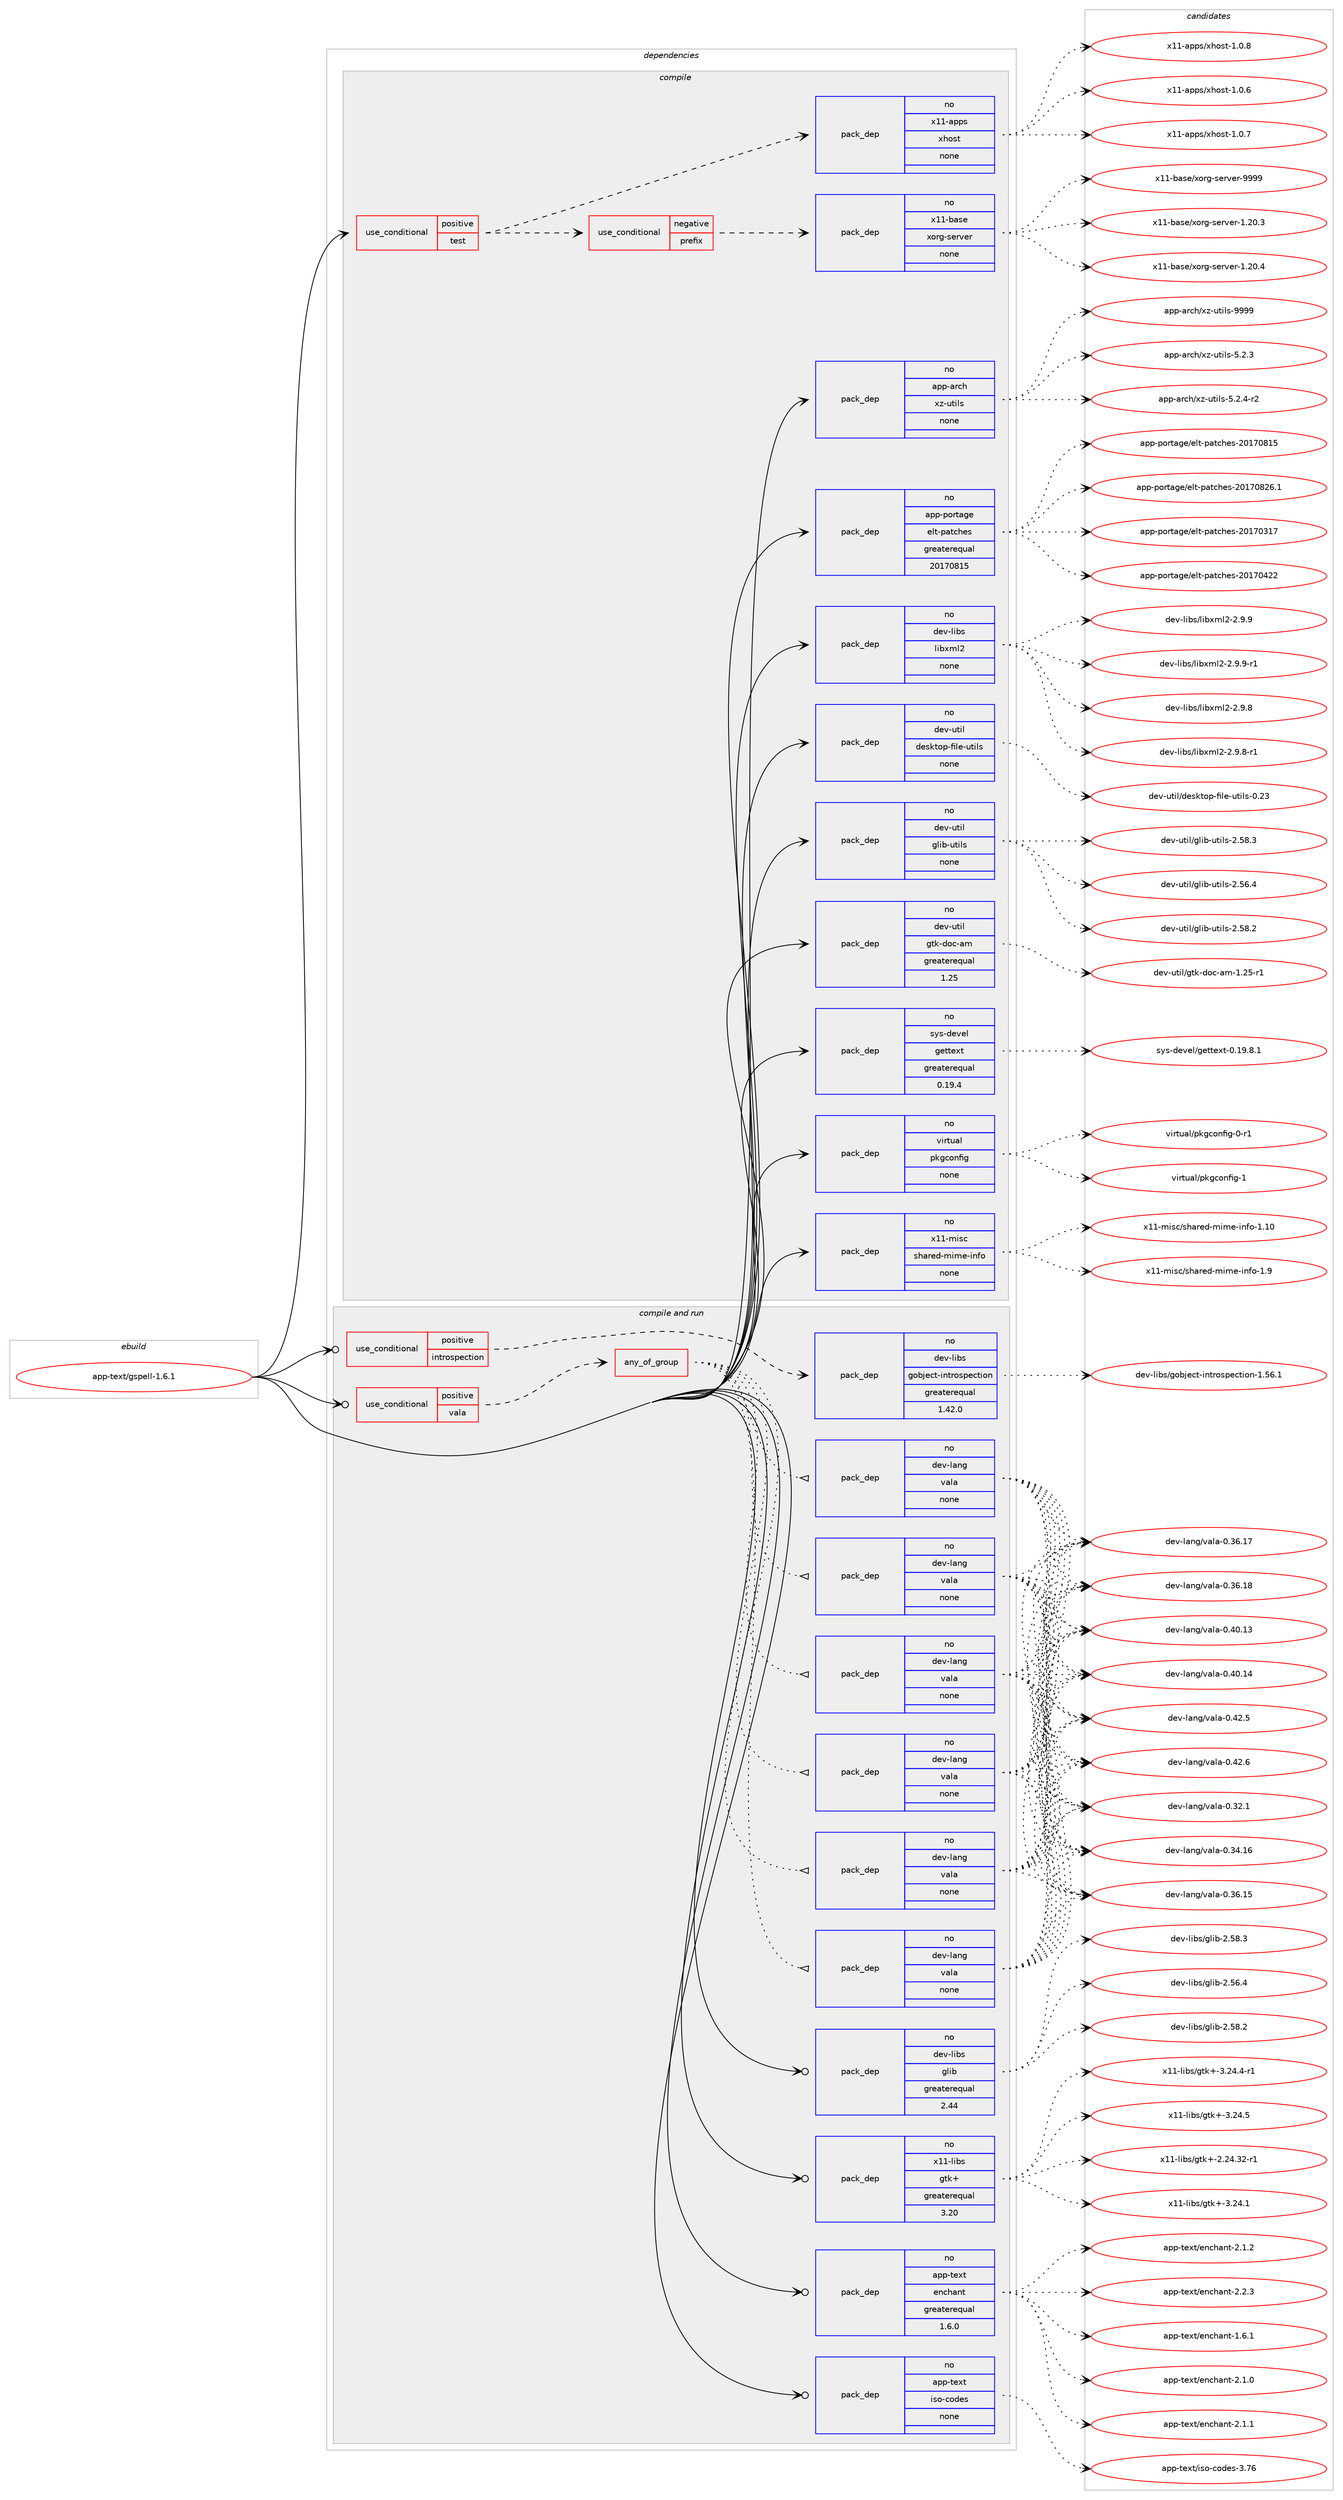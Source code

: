 digraph prolog {

# *************
# Graph options
# *************

newrank=true;
concentrate=true;
compound=true;
graph [rankdir=LR,fontname=Helvetica,fontsize=10,ranksep=1.5];#, ranksep=2.5, nodesep=0.2];
edge  [arrowhead=vee];
node  [fontname=Helvetica,fontsize=10];

# **********
# The ebuild
# **********

subgraph cluster_leftcol {
color=gray;
rank=same;
label=<<i>ebuild</i>>;
id [label="app-text/gspell-1.6.1", color=red, width=4, href="../app-text/gspell-1.6.1.svg"];
}

# ****************
# The dependencies
# ****************

subgraph cluster_midcol {
color=gray;
label=<<i>dependencies</i>>;
subgraph cluster_compile {
fillcolor="#eeeeee";
style=filled;
label=<<i>compile</i>>;
subgraph cond355602 {
dependency1309412 [label=<<TABLE BORDER="0" CELLBORDER="1" CELLSPACING="0" CELLPADDING="4"><TR><TD ROWSPAN="3" CELLPADDING="10">use_conditional</TD></TR><TR><TD>positive</TD></TR><TR><TD>test</TD></TR></TABLE>>, shape=none, color=red];
subgraph cond355603 {
dependency1309413 [label=<<TABLE BORDER="0" CELLBORDER="1" CELLSPACING="0" CELLPADDING="4"><TR><TD ROWSPAN="3" CELLPADDING="10">use_conditional</TD></TR><TR><TD>negative</TD></TR><TR><TD>prefix</TD></TR></TABLE>>, shape=none, color=red];
subgraph pack933328 {
dependency1309414 [label=<<TABLE BORDER="0" CELLBORDER="1" CELLSPACING="0" CELLPADDING="4" WIDTH="220"><TR><TD ROWSPAN="6" CELLPADDING="30">pack_dep</TD></TR><TR><TD WIDTH="110">no</TD></TR><TR><TD>x11-base</TD></TR><TR><TD>xorg-server</TD></TR><TR><TD>none</TD></TR><TR><TD></TD></TR></TABLE>>, shape=none, color=blue];
}
dependency1309413:e -> dependency1309414:w [weight=20,style="dashed",arrowhead="vee"];
}
dependency1309412:e -> dependency1309413:w [weight=20,style="dashed",arrowhead="vee"];
subgraph pack933329 {
dependency1309415 [label=<<TABLE BORDER="0" CELLBORDER="1" CELLSPACING="0" CELLPADDING="4" WIDTH="220"><TR><TD ROWSPAN="6" CELLPADDING="30">pack_dep</TD></TR><TR><TD WIDTH="110">no</TD></TR><TR><TD>x11-apps</TD></TR><TR><TD>xhost</TD></TR><TR><TD>none</TD></TR><TR><TD></TD></TR></TABLE>>, shape=none, color=blue];
}
dependency1309412:e -> dependency1309415:w [weight=20,style="dashed",arrowhead="vee"];
}
id:e -> dependency1309412:w [weight=20,style="solid",arrowhead="vee"];
subgraph pack933330 {
dependency1309416 [label=<<TABLE BORDER="0" CELLBORDER="1" CELLSPACING="0" CELLPADDING="4" WIDTH="220"><TR><TD ROWSPAN="6" CELLPADDING="30">pack_dep</TD></TR><TR><TD WIDTH="110">no</TD></TR><TR><TD>app-arch</TD></TR><TR><TD>xz-utils</TD></TR><TR><TD>none</TD></TR><TR><TD></TD></TR></TABLE>>, shape=none, color=blue];
}
id:e -> dependency1309416:w [weight=20,style="solid",arrowhead="vee"];
subgraph pack933331 {
dependency1309417 [label=<<TABLE BORDER="0" CELLBORDER="1" CELLSPACING="0" CELLPADDING="4" WIDTH="220"><TR><TD ROWSPAN="6" CELLPADDING="30">pack_dep</TD></TR><TR><TD WIDTH="110">no</TD></TR><TR><TD>app-portage</TD></TR><TR><TD>elt-patches</TD></TR><TR><TD>greaterequal</TD></TR><TR><TD>20170815</TD></TR></TABLE>>, shape=none, color=blue];
}
id:e -> dependency1309417:w [weight=20,style="solid",arrowhead="vee"];
subgraph pack933332 {
dependency1309418 [label=<<TABLE BORDER="0" CELLBORDER="1" CELLSPACING="0" CELLPADDING="4" WIDTH="220"><TR><TD ROWSPAN="6" CELLPADDING="30">pack_dep</TD></TR><TR><TD WIDTH="110">no</TD></TR><TR><TD>dev-libs</TD></TR><TR><TD>libxml2</TD></TR><TR><TD>none</TD></TR><TR><TD></TD></TR></TABLE>>, shape=none, color=blue];
}
id:e -> dependency1309418:w [weight=20,style="solid",arrowhead="vee"];
subgraph pack933333 {
dependency1309419 [label=<<TABLE BORDER="0" CELLBORDER="1" CELLSPACING="0" CELLPADDING="4" WIDTH="220"><TR><TD ROWSPAN="6" CELLPADDING="30">pack_dep</TD></TR><TR><TD WIDTH="110">no</TD></TR><TR><TD>dev-util</TD></TR><TR><TD>desktop-file-utils</TD></TR><TR><TD>none</TD></TR><TR><TD></TD></TR></TABLE>>, shape=none, color=blue];
}
id:e -> dependency1309419:w [weight=20,style="solid",arrowhead="vee"];
subgraph pack933334 {
dependency1309420 [label=<<TABLE BORDER="0" CELLBORDER="1" CELLSPACING="0" CELLPADDING="4" WIDTH="220"><TR><TD ROWSPAN="6" CELLPADDING="30">pack_dep</TD></TR><TR><TD WIDTH="110">no</TD></TR><TR><TD>dev-util</TD></TR><TR><TD>glib-utils</TD></TR><TR><TD>none</TD></TR><TR><TD></TD></TR></TABLE>>, shape=none, color=blue];
}
id:e -> dependency1309420:w [weight=20,style="solid",arrowhead="vee"];
subgraph pack933335 {
dependency1309421 [label=<<TABLE BORDER="0" CELLBORDER="1" CELLSPACING="0" CELLPADDING="4" WIDTH="220"><TR><TD ROWSPAN="6" CELLPADDING="30">pack_dep</TD></TR><TR><TD WIDTH="110">no</TD></TR><TR><TD>dev-util</TD></TR><TR><TD>gtk-doc-am</TD></TR><TR><TD>greaterequal</TD></TR><TR><TD>1.25</TD></TR></TABLE>>, shape=none, color=blue];
}
id:e -> dependency1309421:w [weight=20,style="solid",arrowhead="vee"];
subgraph pack933336 {
dependency1309422 [label=<<TABLE BORDER="0" CELLBORDER="1" CELLSPACING="0" CELLPADDING="4" WIDTH="220"><TR><TD ROWSPAN="6" CELLPADDING="30">pack_dep</TD></TR><TR><TD WIDTH="110">no</TD></TR><TR><TD>sys-devel</TD></TR><TR><TD>gettext</TD></TR><TR><TD>greaterequal</TD></TR><TR><TD>0.19.4</TD></TR></TABLE>>, shape=none, color=blue];
}
id:e -> dependency1309422:w [weight=20,style="solid",arrowhead="vee"];
subgraph pack933337 {
dependency1309423 [label=<<TABLE BORDER="0" CELLBORDER="1" CELLSPACING="0" CELLPADDING="4" WIDTH="220"><TR><TD ROWSPAN="6" CELLPADDING="30">pack_dep</TD></TR><TR><TD WIDTH="110">no</TD></TR><TR><TD>virtual</TD></TR><TR><TD>pkgconfig</TD></TR><TR><TD>none</TD></TR><TR><TD></TD></TR></TABLE>>, shape=none, color=blue];
}
id:e -> dependency1309423:w [weight=20,style="solid",arrowhead="vee"];
subgraph pack933338 {
dependency1309424 [label=<<TABLE BORDER="0" CELLBORDER="1" CELLSPACING="0" CELLPADDING="4" WIDTH="220"><TR><TD ROWSPAN="6" CELLPADDING="30">pack_dep</TD></TR><TR><TD WIDTH="110">no</TD></TR><TR><TD>x11-misc</TD></TR><TR><TD>shared-mime-info</TD></TR><TR><TD>none</TD></TR><TR><TD></TD></TR></TABLE>>, shape=none, color=blue];
}
id:e -> dependency1309424:w [weight=20,style="solid",arrowhead="vee"];
}
subgraph cluster_compileandrun {
fillcolor="#eeeeee";
style=filled;
label=<<i>compile and run</i>>;
subgraph cond355604 {
dependency1309425 [label=<<TABLE BORDER="0" CELLBORDER="1" CELLSPACING="0" CELLPADDING="4"><TR><TD ROWSPAN="3" CELLPADDING="10">use_conditional</TD></TR><TR><TD>positive</TD></TR><TR><TD>introspection</TD></TR></TABLE>>, shape=none, color=red];
subgraph pack933339 {
dependency1309426 [label=<<TABLE BORDER="0" CELLBORDER="1" CELLSPACING="0" CELLPADDING="4" WIDTH="220"><TR><TD ROWSPAN="6" CELLPADDING="30">pack_dep</TD></TR><TR><TD WIDTH="110">no</TD></TR><TR><TD>dev-libs</TD></TR><TR><TD>gobject-introspection</TD></TR><TR><TD>greaterequal</TD></TR><TR><TD>1.42.0</TD></TR></TABLE>>, shape=none, color=blue];
}
dependency1309425:e -> dependency1309426:w [weight=20,style="dashed",arrowhead="vee"];
}
id:e -> dependency1309425:w [weight=20,style="solid",arrowhead="odotvee"];
subgraph cond355605 {
dependency1309427 [label=<<TABLE BORDER="0" CELLBORDER="1" CELLSPACING="0" CELLPADDING="4"><TR><TD ROWSPAN="3" CELLPADDING="10">use_conditional</TD></TR><TR><TD>positive</TD></TR><TR><TD>vala</TD></TR></TABLE>>, shape=none, color=red];
subgraph any19936 {
dependency1309428 [label=<<TABLE BORDER="0" CELLBORDER="1" CELLSPACING="0" CELLPADDING="4"><TR><TD CELLPADDING="10">any_of_group</TD></TR></TABLE>>, shape=none, color=red];subgraph pack933340 {
dependency1309429 [label=<<TABLE BORDER="0" CELLBORDER="1" CELLSPACING="0" CELLPADDING="4" WIDTH="220"><TR><TD ROWSPAN="6" CELLPADDING="30">pack_dep</TD></TR><TR><TD WIDTH="110">no</TD></TR><TR><TD>dev-lang</TD></TR><TR><TD>vala</TD></TR><TR><TD>none</TD></TR><TR><TD></TD></TR></TABLE>>, shape=none, color=blue];
}
dependency1309428:e -> dependency1309429:w [weight=20,style="dotted",arrowhead="oinv"];
subgraph pack933341 {
dependency1309430 [label=<<TABLE BORDER="0" CELLBORDER="1" CELLSPACING="0" CELLPADDING="4" WIDTH="220"><TR><TD ROWSPAN="6" CELLPADDING="30">pack_dep</TD></TR><TR><TD WIDTH="110">no</TD></TR><TR><TD>dev-lang</TD></TR><TR><TD>vala</TD></TR><TR><TD>none</TD></TR><TR><TD></TD></TR></TABLE>>, shape=none, color=blue];
}
dependency1309428:e -> dependency1309430:w [weight=20,style="dotted",arrowhead="oinv"];
subgraph pack933342 {
dependency1309431 [label=<<TABLE BORDER="0" CELLBORDER="1" CELLSPACING="0" CELLPADDING="4" WIDTH="220"><TR><TD ROWSPAN="6" CELLPADDING="30">pack_dep</TD></TR><TR><TD WIDTH="110">no</TD></TR><TR><TD>dev-lang</TD></TR><TR><TD>vala</TD></TR><TR><TD>none</TD></TR><TR><TD></TD></TR></TABLE>>, shape=none, color=blue];
}
dependency1309428:e -> dependency1309431:w [weight=20,style="dotted",arrowhead="oinv"];
subgraph pack933343 {
dependency1309432 [label=<<TABLE BORDER="0" CELLBORDER="1" CELLSPACING="0" CELLPADDING="4" WIDTH="220"><TR><TD ROWSPAN="6" CELLPADDING="30">pack_dep</TD></TR><TR><TD WIDTH="110">no</TD></TR><TR><TD>dev-lang</TD></TR><TR><TD>vala</TD></TR><TR><TD>none</TD></TR><TR><TD></TD></TR></TABLE>>, shape=none, color=blue];
}
dependency1309428:e -> dependency1309432:w [weight=20,style="dotted",arrowhead="oinv"];
subgraph pack933344 {
dependency1309433 [label=<<TABLE BORDER="0" CELLBORDER="1" CELLSPACING="0" CELLPADDING="4" WIDTH="220"><TR><TD ROWSPAN="6" CELLPADDING="30">pack_dep</TD></TR><TR><TD WIDTH="110">no</TD></TR><TR><TD>dev-lang</TD></TR><TR><TD>vala</TD></TR><TR><TD>none</TD></TR><TR><TD></TD></TR></TABLE>>, shape=none, color=blue];
}
dependency1309428:e -> dependency1309433:w [weight=20,style="dotted",arrowhead="oinv"];
subgraph pack933345 {
dependency1309434 [label=<<TABLE BORDER="0" CELLBORDER="1" CELLSPACING="0" CELLPADDING="4" WIDTH="220"><TR><TD ROWSPAN="6" CELLPADDING="30">pack_dep</TD></TR><TR><TD WIDTH="110">no</TD></TR><TR><TD>dev-lang</TD></TR><TR><TD>vala</TD></TR><TR><TD>none</TD></TR><TR><TD></TD></TR></TABLE>>, shape=none, color=blue];
}
dependency1309428:e -> dependency1309434:w [weight=20,style="dotted",arrowhead="oinv"];
}
dependency1309427:e -> dependency1309428:w [weight=20,style="dashed",arrowhead="vee"];
}
id:e -> dependency1309427:w [weight=20,style="solid",arrowhead="odotvee"];
subgraph pack933346 {
dependency1309435 [label=<<TABLE BORDER="0" CELLBORDER="1" CELLSPACING="0" CELLPADDING="4" WIDTH="220"><TR><TD ROWSPAN="6" CELLPADDING="30">pack_dep</TD></TR><TR><TD WIDTH="110">no</TD></TR><TR><TD>app-text</TD></TR><TR><TD>enchant</TD></TR><TR><TD>greaterequal</TD></TR><TR><TD>1.6.0</TD></TR></TABLE>>, shape=none, color=blue];
}
id:e -> dependency1309435:w [weight=20,style="solid",arrowhead="odotvee"];
subgraph pack933347 {
dependency1309436 [label=<<TABLE BORDER="0" CELLBORDER="1" CELLSPACING="0" CELLPADDING="4" WIDTH="220"><TR><TD ROWSPAN="6" CELLPADDING="30">pack_dep</TD></TR><TR><TD WIDTH="110">no</TD></TR><TR><TD>app-text</TD></TR><TR><TD>iso-codes</TD></TR><TR><TD>none</TD></TR><TR><TD></TD></TR></TABLE>>, shape=none, color=blue];
}
id:e -> dependency1309436:w [weight=20,style="solid",arrowhead="odotvee"];
subgraph pack933348 {
dependency1309437 [label=<<TABLE BORDER="0" CELLBORDER="1" CELLSPACING="0" CELLPADDING="4" WIDTH="220"><TR><TD ROWSPAN="6" CELLPADDING="30">pack_dep</TD></TR><TR><TD WIDTH="110">no</TD></TR><TR><TD>dev-libs</TD></TR><TR><TD>glib</TD></TR><TR><TD>greaterequal</TD></TR><TR><TD>2.44</TD></TR></TABLE>>, shape=none, color=blue];
}
id:e -> dependency1309437:w [weight=20,style="solid",arrowhead="odotvee"];
subgraph pack933349 {
dependency1309438 [label=<<TABLE BORDER="0" CELLBORDER="1" CELLSPACING="0" CELLPADDING="4" WIDTH="220"><TR><TD ROWSPAN="6" CELLPADDING="30">pack_dep</TD></TR><TR><TD WIDTH="110">no</TD></TR><TR><TD>x11-libs</TD></TR><TR><TD>gtk+</TD></TR><TR><TD>greaterequal</TD></TR><TR><TD>3.20</TD></TR></TABLE>>, shape=none, color=blue];
}
id:e -> dependency1309438:w [weight=20,style="solid",arrowhead="odotvee"];
}
subgraph cluster_run {
fillcolor="#eeeeee";
style=filled;
label=<<i>run</i>>;
}
}

# **************
# The candidates
# **************

subgraph cluster_choices {
rank=same;
color=gray;
label=<<i>candidates</i>>;

subgraph choice933328 {
color=black;
nodesep=1;
choice1204949459897115101471201111141034511510111411810111445494650484651 [label="x11-base/xorg-server-1.20.3", color=red, width=4,href="../x11-base/xorg-server-1.20.3.svg"];
choice1204949459897115101471201111141034511510111411810111445494650484652 [label="x11-base/xorg-server-1.20.4", color=red, width=4,href="../x11-base/xorg-server-1.20.4.svg"];
choice120494945989711510147120111114103451151011141181011144557575757 [label="x11-base/xorg-server-9999", color=red, width=4,href="../x11-base/xorg-server-9999.svg"];
dependency1309414:e -> choice1204949459897115101471201111141034511510111411810111445494650484651:w [style=dotted,weight="100"];
dependency1309414:e -> choice1204949459897115101471201111141034511510111411810111445494650484652:w [style=dotted,weight="100"];
dependency1309414:e -> choice120494945989711510147120111114103451151011141181011144557575757:w [style=dotted,weight="100"];
}
subgraph choice933329 {
color=black;
nodesep=1;
choice1204949459711211211547120104111115116454946484654 [label="x11-apps/xhost-1.0.6", color=red, width=4,href="../x11-apps/xhost-1.0.6.svg"];
choice1204949459711211211547120104111115116454946484655 [label="x11-apps/xhost-1.0.7", color=red, width=4,href="../x11-apps/xhost-1.0.7.svg"];
choice1204949459711211211547120104111115116454946484656 [label="x11-apps/xhost-1.0.8", color=red, width=4,href="../x11-apps/xhost-1.0.8.svg"];
dependency1309415:e -> choice1204949459711211211547120104111115116454946484654:w [style=dotted,weight="100"];
dependency1309415:e -> choice1204949459711211211547120104111115116454946484655:w [style=dotted,weight="100"];
dependency1309415:e -> choice1204949459711211211547120104111115116454946484656:w [style=dotted,weight="100"];
}
subgraph choice933330 {
color=black;
nodesep=1;
choice971121124597114991044712012245117116105108115455346504651 [label="app-arch/xz-utils-5.2.3", color=red, width=4,href="../app-arch/xz-utils-5.2.3.svg"];
choice9711211245971149910447120122451171161051081154553465046524511450 [label="app-arch/xz-utils-5.2.4-r2", color=red, width=4,href="../app-arch/xz-utils-5.2.4-r2.svg"];
choice9711211245971149910447120122451171161051081154557575757 [label="app-arch/xz-utils-9999", color=red, width=4,href="../app-arch/xz-utils-9999.svg"];
dependency1309416:e -> choice971121124597114991044712012245117116105108115455346504651:w [style=dotted,weight="100"];
dependency1309416:e -> choice9711211245971149910447120122451171161051081154553465046524511450:w [style=dotted,weight="100"];
dependency1309416:e -> choice9711211245971149910447120122451171161051081154557575757:w [style=dotted,weight="100"];
}
subgraph choice933331 {
color=black;
nodesep=1;
choice97112112451121111141169710310147101108116451129711699104101115455048495548514955 [label="app-portage/elt-patches-20170317", color=red, width=4,href="../app-portage/elt-patches-20170317.svg"];
choice97112112451121111141169710310147101108116451129711699104101115455048495548525050 [label="app-portage/elt-patches-20170422", color=red, width=4,href="../app-portage/elt-patches-20170422.svg"];
choice97112112451121111141169710310147101108116451129711699104101115455048495548564953 [label="app-portage/elt-patches-20170815", color=red, width=4,href="../app-portage/elt-patches-20170815.svg"];
choice971121124511211111411697103101471011081164511297116991041011154550484955485650544649 [label="app-portage/elt-patches-20170826.1", color=red, width=4,href="../app-portage/elt-patches-20170826.1.svg"];
dependency1309417:e -> choice97112112451121111141169710310147101108116451129711699104101115455048495548514955:w [style=dotted,weight="100"];
dependency1309417:e -> choice97112112451121111141169710310147101108116451129711699104101115455048495548525050:w [style=dotted,weight="100"];
dependency1309417:e -> choice97112112451121111141169710310147101108116451129711699104101115455048495548564953:w [style=dotted,weight="100"];
dependency1309417:e -> choice971121124511211111411697103101471011081164511297116991041011154550484955485650544649:w [style=dotted,weight="100"];
}
subgraph choice933332 {
color=black;
nodesep=1;
choice1001011184510810598115471081059812010910850455046574656 [label="dev-libs/libxml2-2.9.8", color=red, width=4,href="../dev-libs/libxml2-2.9.8.svg"];
choice10010111845108105981154710810598120109108504550465746564511449 [label="dev-libs/libxml2-2.9.8-r1", color=red, width=4,href="../dev-libs/libxml2-2.9.8-r1.svg"];
choice1001011184510810598115471081059812010910850455046574657 [label="dev-libs/libxml2-2.9.9", color=red, width=4,href="../dev-libs/libxml2-2.9.9.svg"];
choice10010111845108105981154710810598120109108504550465746574511449 [label="dev-libs/libxml2-2.9.9-r1", color=red, width=4,href="../dev-libs/libxml2-2.9.9-r1.svg"];
dependency1309418:e -> choice1001011184510810598115471081059812010910850455046574656:w [style=dotted,weight="100"];
dependency1309418:e -> choice10010111845108105981154710810598120109108504550465746564511449:w [style=dotted,weight="100"];
dependency1309418:e -> choice1001011184510810598115471081059812010910850455046574657:w [style=dotted,weight="100"];
dependency1309418:e -> choice10010111845108105981154710810598120109108504550465746574511449:w [style=dotted,weight="100"];
}
subgraph choice933333 {
color=black;
nodesep=1;
choice100101118451171161051084710010111510711611111245102105108101451171161051081154548465051 [label="dev-util/desktop-file-utils-0.23", color=red, width=4,href="../dev-util/desktop-file-utils-0.23.svg"];
dependency1309419:e -> choice100101118451171161051084710010111510711611111245102105108101451171161051081154548465051:w [style=dotted,weight="100"];
}
subgraph choice933334 {
color=black;
nodesep=1;
choice1001011184511711610510847103108105984511711610510811545504653544652 [label="dev-util/glib-utils-2.56.4", color=red, width=4,href="../dev-util/glib-utils-2.56.4.svg"];
choice1001011184511711610510847103108105984511711610510811545504653564650 [label="dev-util/glib-utils-2.58.2", color=red, width=4,href="../dev-util/glib-utils-2.58.2.svg"];
choice1001011184511711610510847103108105984511711610510811545504653564651 [label="dev-util/glib-utils-2.58.3", color=red, width=4,href="../dev-util/glib-utils-2.58.3.svg"];
dependency1309420:e -> choice1001011184511711610510847103108105984511711610510811545504653544652:w [style=dotted,weight="100"];
dependency1309420:e -> choice1001011184511711610510847103108105984511711610510811545504653564650:w [style=dotted,weight="100"];
dependency1309420:e -> choice1001011184511711610510847103108105984511711610510811545504653564651:w [style=dotted,weight="100"];
}
subgraph choice933335 {
color=black;
nodesep=1;
choice10010111845117116105108471031161074510011199459710945494650534511449 [label="dev-util/gtk-doc-am-1.25-r1", color=red, width=4,href="../dev-util/gtk-doc-am-1.25-r1.svg"];
dependency1309421:e -> choice10010111845117116105108471031161074510011199459710945494650534511449:w [style=dotted,weight="100"];
}
subgraph choice933336 {
color=black;
nodesep=1;
choice1151211154510010111810110847103101116116101120116454846495746564649 [label="sys-devel/gettext-0.19.8.1", color=red, width=4,href="../sys-devel/gettext-0.19.8.1.svg"];
dependency1309422:e -> choice1151211154510010111810110847103101116116101120116454846495746564649:w [style=dotted,weight="100"];
}
subgraph choice933337 {
color=black;
nodesep=1;
choice11810511411611797108471121071039911111010210510345484511449 [label="virtual/pkgconfig-0-r1", color=red, width=4,href="../virtual/pkgconfig-0-r1.svg"];
choice1181051141161179710847112107103991111101021051034549 [label="virtual/pkgconfig-1", color=red, width=4,href="../virtual/pkgconfig-1.svg"];
dependency1309423:e -> choice11810511411611797108471121071039911111010210510345484511449:w [style=dotted,weight="100"];
dependency1309423:e -> choice1181051141161179710847112107103991111101021051034549:w [style=dotted,weight="100"];
}
subgraph choice933338 {
color=black;
nodesep=1;
choice12049494510910511599471151049711410110045109105109101451051101021114549464948 [label="x11-misc/shared-mime-info-1.10", color=red, width=4,href="../x11-misc/shared-mime-info-1.10.svg"];
choice120494945109105115994711510497114101100451091051091014510511010211145494657 [label="x11-misc/shared-mime-info-1.9", color=red, width=4,href="../x11-misc/shared-mime-info-1.9.svg"];
dependency1309424:e -> choice12049494510910511599471151049711410110045109105109101451051101021114549464948:w [style=dotted,weight="100"];
dependency1309424:e -> choice120494945109105115994711510497114101100451091051091014510511010211145494657:w [style=dotted,weight="100"];
}
subgraph choice933339 {
color=black;
nodesep=1;
choice1001011184510810598115471031119810610199116451051101161141111151121019911610511111045494653544649 [label="dev-libs/gobject-introspection-1.56.1", color=red, width=4,href="../dev-libs/gobject-introspection-1.56.1.svg"];
dependency1309426:e -> choice1001011184510810598115471031119810610199116451051101161141111151121019911610511111045494653544649:w [style=dotted,weight="100"];
}
subgraph choice933340 {
color=black;
nodesep=1;
choice100101118451089711010347118971089745484651504649 [label="dev-lang/vala-0.32.1", color=red, width=4,href="../dev-lang/vala-0.32.1.svg"];
choice10010111845108971101034711897108974548465152464954 [label="dev-lang/vala-0.34.16", color=red, width=4,href="../dev-lang/vala-0.34.16.svg"];
choice10010111845108971101034711897108974548465154464953 [label="dev-lang/vala-0.36.15", color=red, width=4,href="../dev-lang/vala-0.36.15.svg"];
choice10010111845108971101034711897108974548465154464955 [label="dev-lang/vala-0.36.17", color=red, width=4,href="../dev-lang/vala-0.36.17.svg"];
choice10010111845108971101034711897108974548465154464956 [label="dev-lang/vala-0.36.18", color=red, width=4,href="../dev-lang/vala-0.36.18.svg"];
choice10010111845108971101034711897108974548465248464951 [label="dev-lang/vala-0.40.13", color=red, width=4,href="../dev-lang/vala-0.40.13.svg"];
choice10010111845108971101034711897108974548465248464952 [label="dev-lang/vala-0.40.14", color=red, width=4,href="../dev-lang/vala-0.40.14.svg"];
choice100101118451089711010347118971089745484652504653 [label="dev-lang/vala-0.42.5", color=red, width=4,href="../dev-lang/vala-0.42.5.svg"];
choice100101118451089711010347118971089745484652504654 [label="dev-lang/vala-0.42.6", color=red, width=4,href="../dev-lang/vala-0.42.6.svg"];
dependency1309429:e -> choice100101118451089711010347118971089745484651504649:w [style=dotted,weight="100"];
dependency1309429:e -> choice10010111845108971101034711897108974548465152464954:w [style=dotted,weight="100"];
dependency1309429:e -> choice10010111845108971101034711897108974548465154464953:w [style=dotted,weight="100"];
dependency1309429:e -> choice10010111845108971101034711897108974548465154464955:w [style=dotted,weight="100"];
dependency1309429:e -> choice10010111845108971101034711897108974548465154464956:w [style=dotted,weight="100"];
dependency1309429:e -> choice10010111845108971101034711897108974548465248464951:w [style=dotted,weight="100"];
dependency1309429:e -> choice10010111845108971101034711897108974548465248464952:w [style=dotted,weight="100"];
dependency1309429:e -> choice100101118451089711010347118971089745484652504653:w [style=dotted,weight="100"];
dependency1309429:e -> choice100101118451089711010347118971089745484652504654:w [style=dotted,weight="100"];
}
subgraph choice933341 {
color=black;
nodesep=1;
choice100101118451089711010347118971089745484651504649 [label="dev-lang/vala-0.32.1", color=red, width=4,href="../dev-lang/vala-0.32.1.svg"];
choice10010111845108971101034711897108974548465152464954 [label="dev-lang/vala-0.34.16", color=red, width=4,href="../dev-lang/vala-0.34.16.svg"];
choice10010111845108971101034711897108974548465154464953 [label="dev-lang/vala-0.36.15", color=red, width=4,href="../dev-lang/vala-0.36.15.svg"];
choice10010111845108971101034711897108974548465154464955 [label="dev-lang/vala-0.36.17", color=red, width=4,href="../dev-lang/vala-0.36.17.svg"];
choice10010111845108971101034711897108974548465154464956 [label="dev-lang/vala-0.36.18", color=red, width=4,href="../dev-lang/vala-0.36.18.svg"];
choice10010111845108971101034711897108974548465248464951 [label="dev-lang/vala-0.40.13", color=red, width=4,href="../dev-lang/vala-0.40.13.svg"];
choice10010111845108971101034711897108974548465248464952 [label="dev-lang/vala-0.40.14", color=red, width=4,href="../dev-lang/vala-0.40.14.svg"];
choice100101118451089711010347118971089745484652504653 [label="dev-lang/vala-0.42.5", color=red, width=4,href="../dev-lang/vala-0.42.5.svg"];
choice100101118451089711010347118971089745484652504654 [label="dev-lang/vala-0.42.6", color=red, width=4,href="../dev-lang/vala-0.42.6.svg"];
dependency1309430:e -> choice100101118451089711010347118971089745484651504649:w [style=dotted,weight="100"];
dependency1309430:e -> choice10010111845108971101034711897108974548465152464954:w [style=dotted,weight="100"];
dependency1309430:e -> choice10010111845108971101034711897108974548465154464953:w [style=dotted,weight="100"];
dependency1309430:e -> choice10010111845108971101034711897108974548465154464955:w [style=dotted,weight="100"];
dependency1309430:e -> choice10010111845108971101034711897108974548465154464956:w [style=dotted,weight="100"];
dependency1309430:e -> choice10010111845108971101034711897108974548465248464951:w [style=dotted,weight="100"];
dependency1309430:e -> choice10010111845108971101034711897108974548465248464952:w [style=dotted,weight="100"];
dependency1309430:e -> choice100101118451089711010347118971089745484652504653:w [style=dotted,weight="100"];
dependency1309430:e -> choice100101118451089711010347118971089745484652504654:w [style=dotted,weight="100"];
}
subgraph choice933342 {
color=black;
nodesep=1;
choice100101118451089711010347118971089745484651504649 [label="dev-lang/vala-0.32.1", color=red, width=4,href="../dev-lang/vala-0.32.1.svg"];
choice10010111845108971101034711897108974548465152464954 [label="dev-lang/vala-0.34.16", color=red, width=4,href="../dev-lang/vala-0.34.16.svg"];
choice10010111845108971101034711897108974548465154464953 [label="dev-lang/vala-0.36.15", color=red, width=4,href="../dev-lang/vala-0.36.15.svg"];
choice10010111845108971101034711897108974548465154464955 [label="dev-lang/vala-0.36.17", color=red, width=4,href="../dev-lang/vala-0.36.17.svg"];
choice10010111845108971101034711897108974548465154464956 [label="dev-lang/vala-0.36.18", color=red, width=4,href="../dev-lang/vala-0.36.18.svg"];
choice10010111845108971101034711897108974548465248464951 [label="dev-lang/vala-0.40.13", color=red, width=4,href="../dev-lang/vala-0.40.13.svg"];
choice10010111845108971101034711897108974548465248464952 [label="dev-lang/vala-0.40.14", color=red, width=4,href="../dev-lang/vala-0.40.14.svg"];
choice100101118451089711010347118971089745484652504653 [label="dev-lang/vala-0.42.5", color=red, width=4,href="../dev-lang/vala-0.42.5.svg"];
choice100101118451089711010347118971089745484652504654 [label="dev-lang/vala-0.42.6", color=red, width=4,href="../dev-lang/vala-0.42.6.svg"];
dependency1309431:e -> choice100101118451089711010347118971089745484651504649:w [style=dotted,weight="100"];
dependency1309431:e -> choice10010111845108971101034711897108974548465152464954:w [style=dotted,weight="100"];
dependency1309431:e -> choice10010111845108971101034711897108974548465154464953:w [style=dotted,weight="100"];
dependency1309431:e -> choice10010111845108971101034711897108974548465154464955:w [style=dotted,weight="100"];
dependency1309431:e -> choice10010111845108971101034711897108974548465154464956:w [style=dotted,weight="100"];
dependency1309431:e -> choice10010111845108971101034711897108974548465248464951:w [style=dotted,weight="100"];
dependency1309431:e -> choice10010111845108971101034711897108974548465248464952:w [style=dotted,weight="100"];
dependency1309431:e -> choice100101118451089711010347118971089745484652504653:w [style=dotted,weight="100"];
dependency1309431:e -> choice100101118451089711010347118971089745484652504654:w [style=dotted,weight="100"];
}
subgraph choice933343 {
color=black;
nodesep=1;
choice100101118451089711010347118971089745484651504649 [label="dev-lang/vala-0.32.1", color=red, width=4,href="../dev-lang/vala-0.32.1.svg"];
choice10010111845108971101034711897108974548465152464954 [label="dev-lang/vala-0.34.16", color=red, width=4,href="../dev-lang/vala-0.34.16.svg"];
choice10010111845108971101034711897108974548465154464953 [label="dev-lang/vala-0.36.15", color=red, width=4,href="../dev-lang/vala-0.36.15.svg"];
choice10010111845108971101034711897108974548465154464955 [label="dev-lang/vala-0.36.17", color=red, width=4,href="../dev-lang/vala-0.36.17.svg"];
choice10010111845108971101034711897108974548465154464956 [label="dev-lang/vala-0.36.18", color=red, width=4,href="../dev-lang/vala-0.36.18.svg"];
choice10010111845108971101034711897108974548465248464951 [label="dev-lang/vala-0.40.13", color=red, width=4,href="../dev-lang/vala-0.40.13.svg"];
choice10010111845108971101034711897108974548465248464952 [label="dev-lang/vala-0.40.14", color=red, width=4,href="../dev-lang/vala-0.40.14.svg"];
choice100101118451089711010347118971089745484652504653 [label="dev-lang/vala-0.42.5", color=red, width=4,href="../dev-lang/vala-0.42.5.svg"];
choice100101118451089711010347118971089745484652504654 [label="dev-lang/vala-0.42.6", color=red, width=4,href="../dev-lang/vala-0.42.6.svg"];
dependency1309432:e -> choice100101118451089711010347118971089745484651504649:w [style=dotted,weight="100"];
dependency1309432:e -> choice10010111845108971101034711897108974548465152464954:w [style=dotted,weight="100"];
dependency1309432:e -> choice10010111845108971101034711897108974548465154464953:w [style=dotted,weight="100"];
dependency1309432:e -> choice10010111845108971101034711897108974548465154464955:w [style=dotted,weight="100"];
dependency1309432:e -> choice10010111845108971101034711897108974548465154464956:w [style=dotted,weight="100"];
dependency1309432:e -> choice10010111845108971101034711897108974548465248464951:w [style=dotted,weight="100"];
dependency1309432:e -> choice10010111845108971101034711897108974548465248464952:w [style=dotted,weight="100"];
dependency1309432:e -> choice100101118451089711010347118971089745484652504653:w [style=dotted,weight="100"];
dependency1309432:e -> choice100101118451089711010347118971089745484652504654:w [style=dotted,weight="100"];
}
subgraph choice933344 {
color=black;
nodesep=1;
choice100101118451089711010347118971089745484651504649 [label="dev-lang/vala-0.32.1", color=red, width=4,href="../dev-lang/vala-0.32.1.svg"];
choice10010111845108971101034711897108974548465152464954 [label="dev-lang/vala-0.34.16", color=red, width=4,href="../dev-lang/vala-0.34.16.svg"];
choice10010111845108971101034711897108974548465154464953 [label="dev-lang/vala-0.36.15", color=red, width=4,href="../dev-lang/vala-0.36.15.svg"];
choice10010111845108971101034711897108974548465154464955 [label="dev-lang/vala-0.36.17", color=red, width=4,href="../dev-lang/vala-0.36.17.svg"];
choice10010111845108971101034711897108974548465154464956 [label="dev-lang/vala-0.36.18", color=red, width=4,href="../dev-lang/vala-0.36.18.svg"];
choice10010111845108971101034711897108974548465248464951 [label="dev-lang/vala-0.40.13", color=red, width=4,href="../dev-lang/vala-0.40.13.svg"];
choice10010111845108971101034711897108974548465248464952 [label="dev-lang/vala-0.40.14", color=red, width=4,href="../dev-lang/vala-0.40.14.svg"];
choice100101118451089711010347118971089745484652504653 [label="dev-lang/vala-0.42.5", color=red, width=4,href="../dev-lang/vala-0.42.5.svg"];
choice100101118451089711010347118971089745484652504654 [label="dev-lang/vala-0.42.6", color=red, width=4,href="../dev-lang/vala-0.42.6.svg"];
dependency1309433:e -> choice100101118451089711010347118971089745484651504649:w [style=dotted,weight="100"];
dependency1309433:e -> choice10010111845108971101034711897108974548465152464954:w [style=dotted,weight="100"];
dependency1309433:e -> choice10010111845108971101034711897108974548465154464953:w [style=dotted,weight="100"];
dependency1309433:e -> choice10010111845108971101034711897108974548465154464955:w [style=dotted,weight="100"];
dependency1309433:e -> choice10010111845108971101034711897108974548465154464956:w [style=dotted,weight="100"];
dependency1309433:e -> choice10010111845108971101034711897108974548465248464951:w [style=dotted,weight="100"];
dependency1309433:e -> choice10010111845108971101034711897108974548465248464952:w [style=dotted,weight="100"];
dependency1309433:e -> choice100101118451089711010347118971089745484652504653:w [style=dotted,weight="100"];
dependency1309433:e -> choice100101118451089711010347118971089745484652504654:w [style=dotted,weight="100"];
}
subgraph choice933345 {
color=black;
nodesep=1;
choice100101118451089711010347118971089745484651504649 [label="dev-lang/vala-0.32.1", color=red, width=4,href="../dev-lang/vala-0.32.1.svg"];
choice10010111845108971101034711897108974548465152464954 [label="dev-lang/vala-0.34.16", color=red, width=4,href="../dev-lang/vala-0.34.16.svg"];
choice10010111845108971101034711897108974548465154464953 [label="dev-lang/vala-0.36.15", color=red, width=4,href="../dev-lang/vala-0.36.15.svg"];
choice10010111845108971101034711897108974548465154464955 [label="dev-lang/vala-0.36.17", color=red, width=4,href="../dev-lang/vala-0.36.17.svg"];
choice10010111845108971101034711897108974548465154464956 [label="dev-lang/vala-0.36.18", color=red, width=4,href="../dev-lang/vala-0.36.18.svg"];
choice10010111845108971101034711897108974548465248464951 [label="dev-lang/vala-0.40.13", color=red, width=4,href="../dev-lang/vala-0.40.13.svg"];
choice10010111845108971101034711897108974548465248464952 [label="dev-lang/vala-0.40.14", color=red, width=4,href="../dev-lang/vala-0.40.14.svg"];
choice100101118451089711010347118971089745484652504653 [label="dev-lang/vala-0.42.5", color=red, width=4,href="../dev-lang/vala-0.42.5.svg"];
choice100101118451089711010347118971089745484652504654 [label="dev-lang/vala-0.42.6", color=red, width=4,href="../dev-lang/vala-0.42.6.svg"];
dependency1309434:e -> choice100101118451089711010347118971089745484651504649:w [style=dotted,weight="100"];
dependency1309434:e -> choice10010111845108971101034711897108974548465152464954:w [style=dotted,weight="100"];
dependency1309434:e -> choice10010111845108971101034711897108974548465154464953:w [style=dotted,weight="100"];
dependency1309434:e -> choice10010111845108971101034711897108974548465154464955:w [style=dotted,weight="100"];
dependency1309434:e -> choice10010111845108971101034711897108974548465154464956:w [style=dotted,weight="100"];
dependency1309434:e -> choice10010111845108971101034711897108974548465248464951:w [style=dotted,weight="100"];
dependency1309434:e -> choice10010111845108971101034711897108974548465248464952:w [style=dotted,weight="100"];
dependency1309434:e -> choice100101118451089711010347118971089745484652504653:w [style=dotted,weight="100"];
dependency1309434:e -> choice100101118451089711010347118971089745484652504654:w [style=dotted,weight="100"];
}
subgraph choice933346 {
color=black;
nodesep=1;
choice9711211245116101120116471011109910497110116454946544649 [label="app-text/enchant-1.6.1", color=red, width=4,href="../app-text/enchant-1.6.1.svg"];
choice9711211245116101120116471011109910497110116455046494648 [label="app-text/enchant-2.1.0", color=red, width=4,href="../app-text/enchant-2.1.0.svg"];
choice9711211245116101120116471011109910497110116455046494649 [label="app-text/enchant-2.1.1", color=red, width=4,href="../app-text/enchant-2.1.1.svg"];
choice9711211245116101120116471011109910497110116455046494650 [label="app-text/enchant-2.1.2", color=red, width=4,href="../app-text/enchant-2.1.2.svg"];
choice9711211245116101120116471011109910497110116455046504651 [label="app-text/enchant-2.2.3", color=red, width=4,href="../app-text/enchant-2.2.3.svg"];
dependency1309435:e -> choice9711211245116101120116471011109910497110116454946544649:w [style=dotted,weight="100"];
dependency1309435:e -> choice9711211245116101120116471011109910497110116455046494648:w [style=dotted,weight="100"];
dependency1309435:e -> choice9711211245116101120116471011109910497110116455046494649:w [style=dotted,weight="100"];
dependency1309435:e -> choice9711211245116101120116471011109910497110116455046494650:w [style=dotted,weight="100"];
dependency1309435:e -> choice9711211245116101120116471011109910497110116455046504651:w [style=dotted,weight="100"];
}
subgraph choice933347 {
color=black;
nodesep=1;
choice97112112451161011201164710511511145991111001011154551465554 [label="app-text/iso-codes-3.76", color=red, width=4,href="../app-text/iso-codes-3.76.svg"];
dependency1309436:e -> choice97112112451161011201164710511511145991111001011154551465554:w [style=dotted,weight="100"];
}
subgraph choice933348 {
color=black;
nodesep=1;
choice1001011184510810598115471031081059845504653544652 [label="dev-libs/glib-2.56.4", color=red, width=4,href="../dev-libs/glib-2.56.4.svg"];
choice1001011184510810598115471031081059845504653564650 [label="dev-libs/glib-2.58.2", color=red, width=4,href="../dev-libs/glib-2.58.2.svg"];
choice1001011184510810598115471031081059845504653564651 [label="dev-libs/glib-2.58.3", color=red, width=4,href="../dev-libs/glib-2.58.3.svg"];
dependency1309437:e -> choice1001011184510810598115471031081059845504653544652:w [style=dotted,weight="100"];
dependency1309437:e -> choice1001011184510810598115471031081059845504653564650:w [style=dotted,weight="100"];
dependency1309437:e -> choice1001011184510810598115471031081059845504653564651:w [style=dotted,weight="100"];
}
subgraph choice933349 {
color=black;
nodesep=1;
choice12049494510810598115471031161074345504650524651504511449 [label="x11-libs/gtk+-2.24.32-r1", color=red, width=4,href="../x11-libs/gtk+-2.24.32-r1.svg"];
choice12049494510810598115471031161074345514650524649 [label="x11-libs/gtk+-3.24.1", color=red, width=4,href="../x11-libs/gtk+-3.24.1.svg"];
choice120494945108105981154710311610743455146505246524511449 [label="x11-libs/gtk+-3.24.4-r1", color=red, width=4,href="../x11-libs/gtk+-3.24.4-r1.svg"];
choice12049494510810598115471031161074345514650524653 [label="x11-libs/gtk+-3.24.5", color=red, width=4,href="../x11-libs/gtk+-3.24.5.svg"];
dependency1309438:e -> choice12049494510810598115471031161074345504650524651504511449:w [style=dotted,weight="100"];
dependency1309438:e -> choice12049494510810598115471031161074345514650524649:w [style=dotted,weight="100"];
dependency1309438:e -> choice120494945108105981154710311610743455146505246524511449:w [style=dotted,weight="100"];
dependency1309438:e -> choice12049494510810598115471031161074345514650524653:w [style=dotted,weight="100"];
}
}

}
